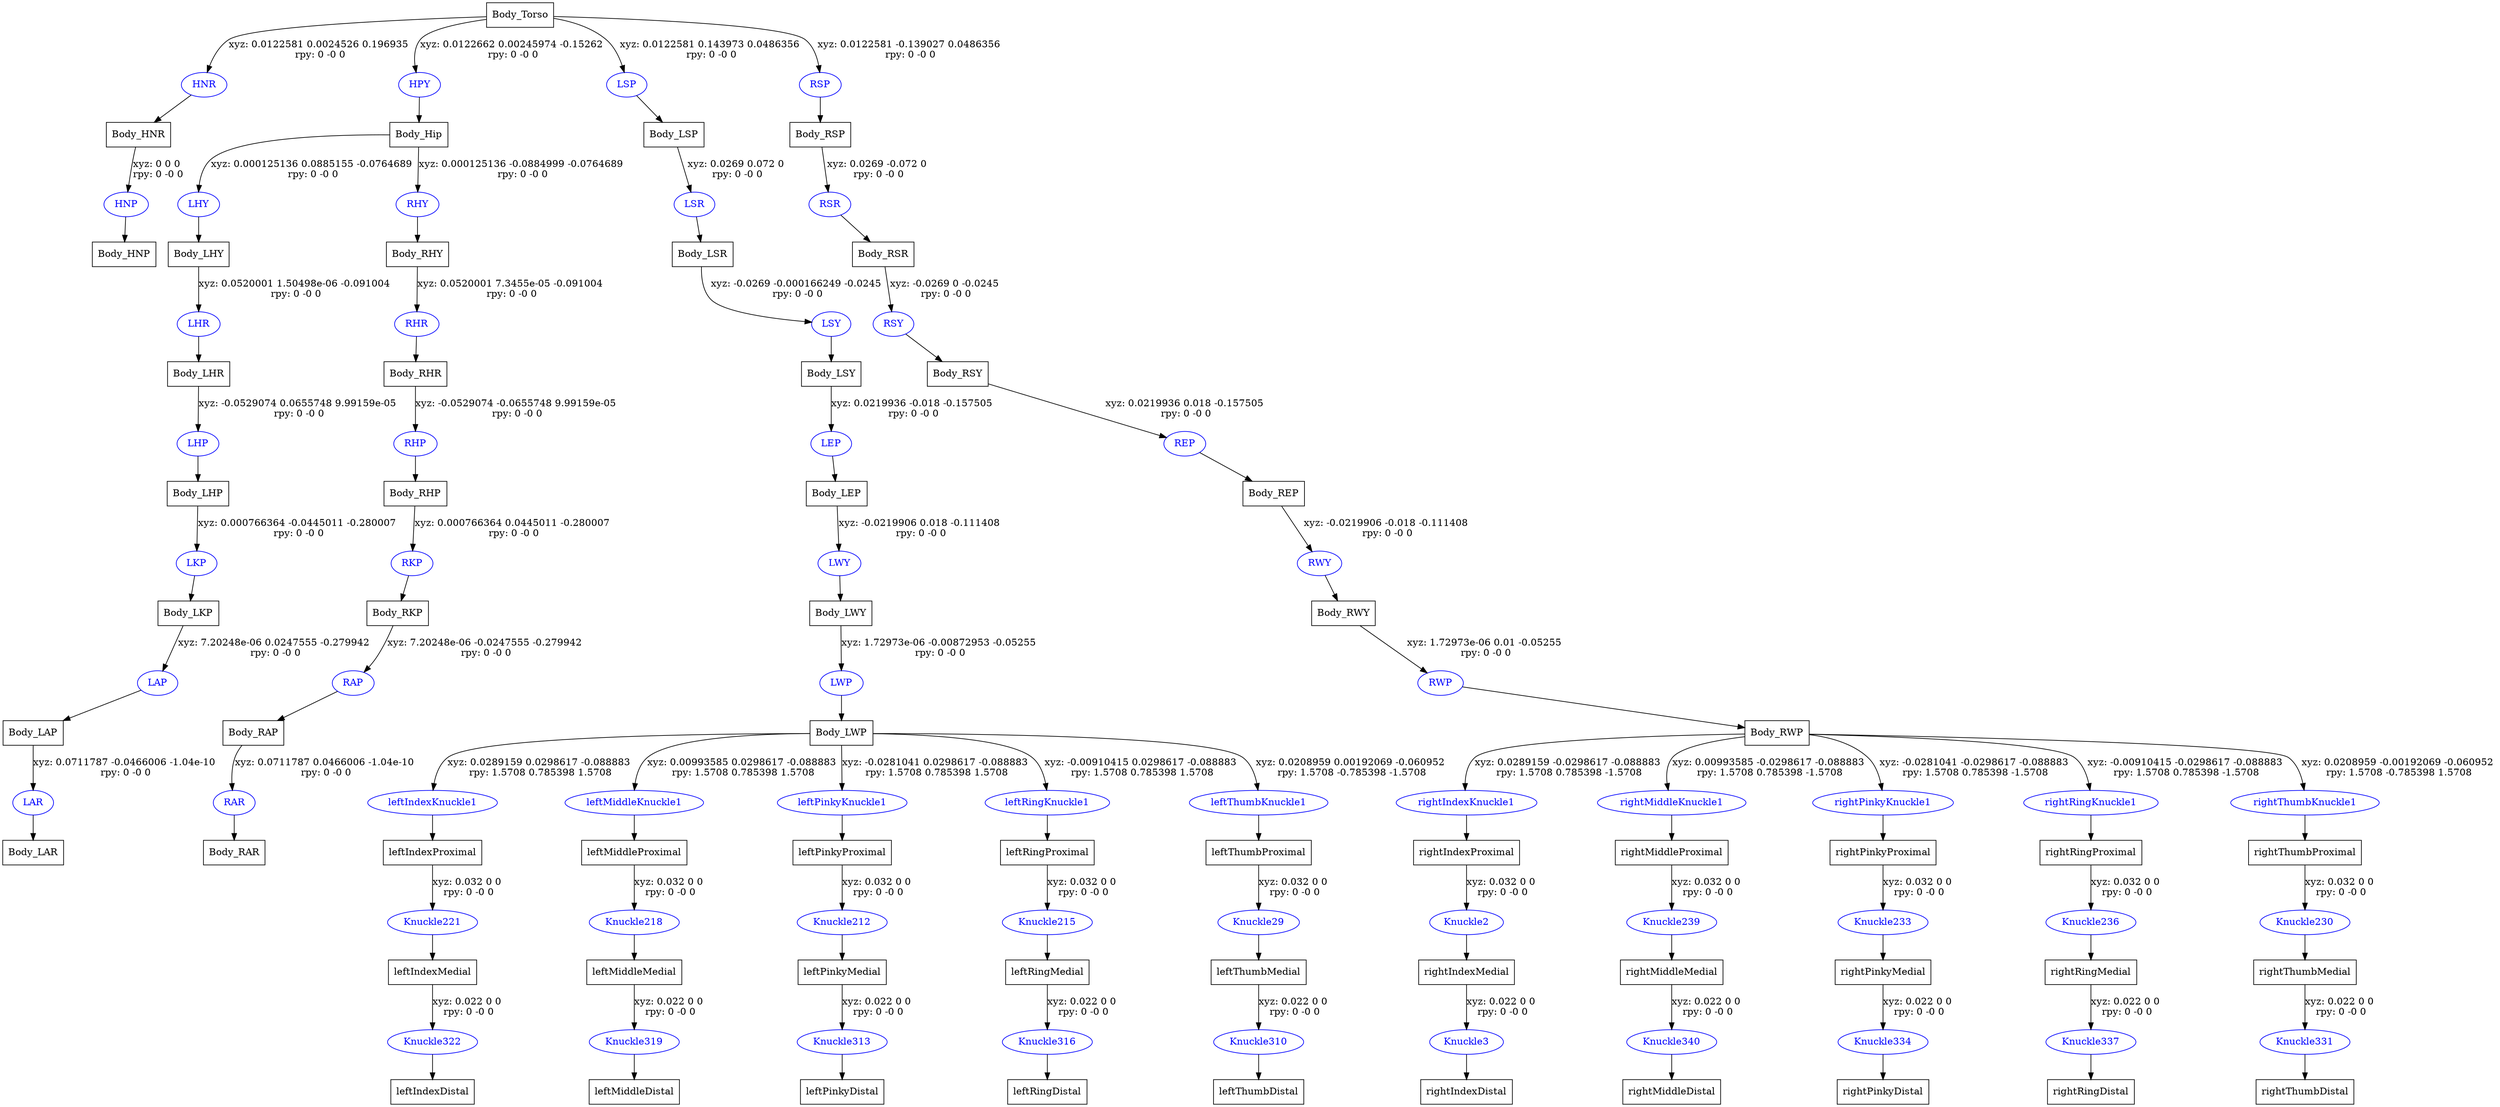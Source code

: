 digraph G {
node [shape=box];
"Body_Torso" [label="Body_Torso"];
"Body_HNR" [label="Body_HNR"];
"Body_HNP" [label="Body_HNP"];
"Body_Hip" [label="Body_Hip"];
"Body_LHY" [label="Body_LHY"];
"Body_LHR" [label="Body_LHR"];
"Body_LHP" [label="Body_LHP"];
"Body_LKP" [label="Body_LKP"];
"Body_LAP" [label="Body_LAP"];
"Body_LAR" [label="Body_LAR"];
"Body_RHY" [label="Body_RHY"];
"Body_RHR" [label="Body_RHR"];
"Body_RHP" [label="Body_RHP"];
"Body_RKP" [label="Body_RKP"];
"Body_RAP" [label="Body_RAP"];
"Body_RAR" [label="Body_RAR"];
"Body_LSP" [label="Body_LSP"];
"Body_LSR" [label="Body_LSR"];
"Body_LSY" [label="Body_LSY"];
"Body_LEP" [label="Body_LEP"];
"Body_LWY" [label="Body_LWY"];
"Body_LWP" [label="Body_LWP"];
"leftIndexProximal" [label="leftIndexProximal"];
"leftIndexMedial" [label="leftIndexMedial"];
"leftIndexDistal" [label="leftIndexDistal"];
"leftMiddleProximal" [label="leftMiddleProximal"];
"leftMiddleMedial" [label="leftMiddleMedial"];
"leftMiddleDistal" [label="leftMiddleDistal"];
"leftPinkyProximal" [label="leftPinkyProximal"];
"leftPinkyMedial" [label="leftPinkyMedial"];
"leftPinkyDistal" [label="leftPinkyDistal"];
"leftRingProximal" [label="leftRingProximal"];
"leftRingMedial" [label="leftRingMedial"];
"leftRingDistal" [label="leftRingDistal"];
"leftThumbProximal" [label="leftThumbProximal"];
"leftThumbMedial" [label="leftThumbMedial"];
"leftThumbDistal" [label="leftThumbDistal"];
"Body_RSP" [label="Body_RSP"];
"Body_RSR" [label="Body_RSR"];
"Body_RSY" [label="Body_RSY"];
"Body_REP" [label="Body_REP"];
"Body_RWY" [label="Body_RWY"];
"Body_RWP" [label="Body_RWP"];
"rightIndexProximal" [label="rightIndexProximal"];
"rightIndexMedial" [label="rightIndexMedial"];
"rightIndexDistal" [label="rightIndexDistal"];
"rightMiddleProximal" [label="rightMiddleProximal"];
"rightMiddleMedial" [label="rightMiddleMedial"];
"rightMiddleDistal" [label="rightMiddleDistal"];
"rightPinkyProximal" [label="rightPinkyProximal"];
"rightPinkyMedial" [label="rightPinkyMedial"];
"rightPinkyDistal" [label="rightPinkyDistal"];
"rightRingProximal" [label="rightRingProximal"];
"rightRingMedial" [label="rightRingMedial"];
"rightRingDistal" [label="rightRingDistal"];
"rightThumbProximal" [label="rightThumbProximal"];
"rightThumbMedial" [label="rightThumbMedial"];
"rightThumbDistal" [label="rightThumbDistal"];
node [shape=ellipse, color=blue, fontcolor=blue];
"Body_Torso" -> "HNR" [label="xyz: 0.0122581 0.0024526 0.196935 \nrpy: 0 -0 0"]
"HNR" -> "Body_HNR"
"Body_HNR" -> "HNP" [label="xyz: 0 0 0 \nrpy: 0 -0 0"]
"HNP" -> "Body_HNP"
"Body_Torso" -> "HPY" [label="xyz: 0.0122662 0.00245974 -0.15262 \nrpy: 0 -0 0"]
"HPY" -> "Body_Hip"
"Body_Hip" -> "LHY" [label="xyz: 0.000125136 0.0885155 -0.0764689 \nrpy: 0 -0 0"]
"LHY" -> "Body_LHY"
"Body_LHY" -> "LHR" [label="xyz: 0.0520001 1.50498e-06 -0.091004 \nrpy: 0 -0 0"]
"LHR" -> "Body_LHR"
"Body_LHR" -> "LHP" [label="xyz: -0.0529074 0.0655748 9.99159e-05 \nrpy: 0 -0 0"]
"LHP" -> "Body_LHP"
"Body_LHP" -> "LKP" [label="xyz: 0.000766364 -0.0445011 -0.280007 \nrpy: 0 -0 0"]
"LKP" -> "Body_LKP"
"Body_LKP" -> "LAP" [label="xyz: 7.20248e-06 0.0247555 -0.279942 \nrpy: 0 -0 0"]
"LAP" -> "Body_LAP"
"Body_LAP" -> "LAR" [label="xyz: 0.0711787 -0.0466006 -1.04e-10 \nrpy: 0 -0 0"]
"LAR" -> "Body_LAR"
"Body_Hip" -> "RHY" [label="xyz: 0.000125136 -0.0884999 -0.0764689 \nrpy: 0 -0 0"]
"RHY" -> "Body_RHY"
"Body_RHY" -> "RHR" [label="xyz: 0.0520001 7.3455e-05 -0.091004 \nrpy: 0 -0 0"]
"RHR" -> "Body_RHR"
"Body_RHR" -> "RHP" [label="xyz: -0.0529074 -0.0655748 9.99159e-05 \nrpy: 0 -0 0"]
"RHP" -> "Body_RHP"
"Body_RHP" -> "RKP" [label="xyz: 0.000766364 0.0445011 -0.280007 \nrpy: 0 -0 0"]
"RKP" -> "Body_RKP"
"Body_RKP" -> "RAP" [label="xyz: 7.20248e-06 -0.0247555 -0.279942 \nrpy: 0 -0 0"]
"RAP" -> "Body_RAP"
"Body_RAP" -> "RAR" [label="xyz: 0.0711787 0.0466006 -1.04e-10 \nrpy: 0 -0 0"]
"RAR" -> "Body_RAR"
"Body_Torso" -> "LSP" [label="xyz: 0.0122581 0.143973 0.0486356 \nrpy: 0 -0 0"]
"LSP" -> "Body_LSP"
"Body_LSP" -> "LSR" [label="xyz: 0.0269 0.072 0 \nrpy: 0 -0 0"]
"LSR" -> "Body_LSR"
"Body_LSR" -> "LSY" [label="xyz: -0.0269 -0.000166249 -0.0245 \nrpy: 0 -0 0"]
"LSY" -> "Body_LSY"
"Body_LSY" -> "LEP" [label="xyz: 0.0219936 -0.018 -0.157505 \nrpy: 0 -0 0"]
"LEP" -> "Body_LEP"
"Body_LEP" -> "LWY" [label="xyz: -0.0219906 0.018 -0.111408 \nrpy: 0 -0 0"]
"LWY" -> "Body_LWY"
"Body_LWY" -> "LWP" [label="xyz: 1.72973e-06 -0.00872953 -0.05255 \nrpy: 0 -0 0"]
"LWP" -> "Body_LWP"
"Body_LWP" -> "leftIndexKnuckle1" [label="xyz: 0.0289159 0.0298617 -0.088883 \nrpy: 1.5708 0.785398 1.5708"]
"leftIndexKnuckle1" -> "leftIndexProximal"
"leftIndexProximal" -> "Knuckle221" [label="xyz: 0.032 0 0 \nrpy: 0 -0 0"]
"Knuckle221" -> "leftIndexMedial"
"leftIndexMedial" -> "Knuckle322" [label="xyz: 0.022 0 0 \nrpy: 0 -0 0"]
"Knuckle322" -> "leftIndexDistal"
"Body_LWP" -> "leftMiddleKnuckle1" [label="xyz: 0.00993585 0.0298617 -0.088883 \nrpy: 1.5708 0.785398 1.5708"]
"leftMiddleKnuckle1" -> "leftMiddleProximal"
"leftMiddleProximal" -> "Knuckle218" [label="xyz: 0.032 0 0 \nrpy: 0 -0 0"]
"Knuckle218" -> "leftMiddleMedial"
"leftMiddleMedial" -> "Knuckle319" [label="xyz: 0.022 0 0 \nrpy: 0 -0 0"]
"Knuckle319" -> "leftMiddleDistal"
"Body_LWP" -> "leftPinkyKnuckle1" [label="xyz: -0.0281041 0.0298617 -0.088883 \nrpy: 1.5708 0.785398 1.5708"]
"leftPinkyKnuckle1" -> "leftPinkyProximal"
"leftPinkyProximal" -> "Knuckle212" [label="xyz: 0.032 0 0 \nrpy: 0 -0 0"]
"Knuckle212" -> "leftPinkyMedial"
"leftPinkyMedial" -> "Knuckle313" [label="xyz: 0.022 0 0 \nrpy: 0 -0 0"]
"Knuckle313" -> "leftPinkyDistal"
"Body_LWP" -> "leftRingKnuckle1" [label="xyz: -0.00910415 0.0298617 -0.088883 \nrpy: 1.5708 0.785398 1.5708"]
"leftRingKnuckle1" -> "leftRingProximal"
"leftRingProximal" -> "Knuckle215" [label="xyz: 0.032 0 0 \nrpy: 0 -0 0"]
"Knuckle215" -> "leftRingMedial"
"leftRingMedial" -> "Knuckle316" [label="xyz: 0.022 0 0 \nrpy: 0 -0 0"]
"Knuckle316" -> "leftRingDistal"
"Body_LWP" -> "leftThumbKnuckle1" [label="xyz: 0.0208959 0.00192069 -0.060952 \nrpy: 1.5708 -0.785398 -1.5708"]
"leftThumbKnuckle1" -> "leftThumbProximal"
"leftThumbProximal" -> "Knuckle29" [label="xyz: 0.032 0 0 \nrpy: 0 -0 0"]
"Knuckle29" -> "leftThumbMedial"
"leftThumbMedial" -> "Knuckle310" [label="xyz: 0.022 0 0 \nrpy: 0 -0 0"]
"Knuckle310" -> "leftThumbDistal"
"Body_Torso" -> "RSP" [label="xyz: 0.0122581 -0.139027 0.0486356 \nrpy: 0 -0 0"]
"RSP" -> "Body_RSP"
"Body_RSP" -> "RSR" [label="xyz: 0.0269 -0.072 0 \nrpy: 0 -0 0"]
"RSR" -> "Body_RSR"
"Body_RSR" -> "RSY" [label="xyz: -0.0269 0 -0.0245 \nrpy: 0 -0 0"]
"RSY" -> "Body_RSY"
"Body_RSY" -> "REP" [label="xyz: 0.0219936 0.018 -0.157505 \nrpy: 0 -0 0"]
"REP" -> "Body_REP"
"Body_REP" -> "RWY" [label="xyz: -0.0219906 -0.018 -0.111408 \nrpy: 0 -0 0"]
"RWY" -> "Body_RWY"
"Body_RWY" -> "RWP" [label="xyz: 1.72973e-06 0.01 -0.05255 \nrpy: 0 -0 0"]
"RWP" -> "Body_RWP"
"Body_RWP" -> "rightIndexKnuckle1" [label="xyz: 0.0289159 -0.0298617 -0.088883 \nrpy: 1.5708 0.785398 -1.5708"]
"rightIndexKnuckle1" -> "rightIndexProximal"
"rightIndexProximal" -> "Knuckle2" [label="xyz: 0.032 0 0 \nrpy: 0 -0 0"]
"Knuckle2" -> "rightIndexMedial"
"rightIndexMedial" -> "Knuckle3" [label="xyz: 0.022 0 0 \nrpy: 0 -0 0"]
"Knuckle3" -> "rightIndexDistal"
"Body_RWP" -> "rightMiddleKnuckle1" [label="xyz: 0.00993585 -0.0298617 -0.088883 \nrpy: 1.5708 0.785398 -1.5708"]
"rightMiddleKnuckle1" -> "rightMiddleProximal"
"rightMiddleProximal" -> "Knuckle239" [label="xyz: 0.032 0 0 \nrpy: 0 -0 0"]
"Knuckle239" -> "rightMiddleMedial"
"rightMiddleMedial" -> "Knuckle340" [label="xyz: 0.022 0 0 \nrpy: 0 -0 0"]
"Knuckle340" -> "rightMiddleDistal"
"Body_RWP" -> "rightPinkyKnuckle1" [label="xyz: -0.0281041 -0.0298617 -0.088883 \nrpy: 1.5708 0.785398 -1.5708"]
"rightPinkyKnuckle1" -> "rightPinkyProximal"
"rightPinkyProximal" -> "Knuckle233" [label="xyz: 0.032 0 0 \nrpy: 0 -0 0"]
"Knuckle233" -> "rightPinkyMedial"
"rightPinkyMedial" -> "Knuckle334" [label="xyz: 0.022 0 0 \nrpy: 0 -0 0"]
"Knuckle334" -> "rightPinkyDistal"
"Body_RWP" -> "rightRingKnuckle1" [label="xyz: -0.00910415 -0.0298617 -0.088883 \nrpy: 1.5708 0.785398 -1.5708"]
"rightRingKnuckle1" -> "rightRingProximal"
"rightRingProximal" -> "Knuckle236" [label="xyz: 0.032 0 0 \nrpy: 0 -0 0"]
"Knuckle236" -> "rightRingMedial"
"rightRingMedial" -> "Knuckle337" [label="xyz: 0.022 0 0 \nrpy: 0 -0 0"]
"Knuckle337" -> "rightRingDistal"
"Body_RWP" -> "rightThumbKnuckle1" [label="xyz: 0.0208959 -0.00192069 -0.060952 \nrpy: 1.5708 -0.785398 1.5708"]
"rightThumbKnuckle1" -> "rightThumbProximal"
"rightThumbProximal" -> "Knuckle230" [label="xyz: 0.032 0 0 \nrpy: 0 -0 0"]
"Knuckle230" -> "rightThumbMedial"
"rightThumbMedial" -> "Knuckle331" [label="xyz: 0.022 0 0 \nrpy: 0 -0 0"]
"Knuckle331" -> "rightThumbDistal"
}

